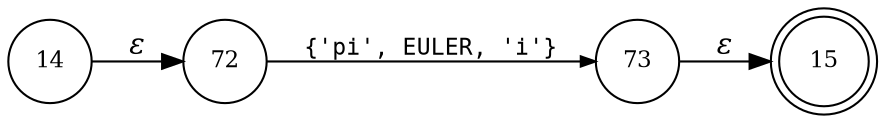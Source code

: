digraph ATN {
rankdir=LR;
s15[fontsize=11, label="15", shape=doublecircle, fixedsize=true, width=.6];
s72[fontsize=11,label="72", shape=circle, fixedsize=true, width=.55, peripheries=1];
s73[fontsize=11,label="73", shape=circle, fixedsize=true, width=.55, peripheries=1];
s14[fontsize=11,label="14", shape=circle, fixedsize=true, width=.55, peripheries=1];
s14 -> s72 [fontname="Times-Italic", label="&epsilon;"];
s72 -> s73 [fontsize=11, fontname="Courier", arrowsize=.7, label = "{'pi', EULER, 'i'}", arrowhead = normal];
s73 -> s15 [fontname="Times-Italic", label="&epsilon;"];
}